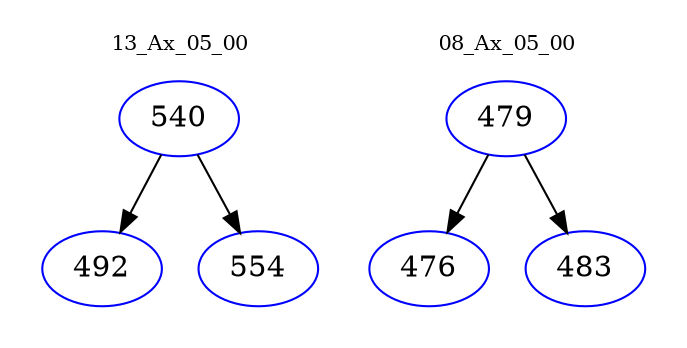 digraph{
subgraph cluster_0 {
color = white
label = "13_Ax_05_00";
fontsize=10;
T0_540 [label="540", color="blue"]
T0_540 -> T0_492 [color="black"]
T0_492 [label="492", color="blue"]
T0_540 -> T0_554 [color="black"]
T0_554 [label="554", color="blue"]
}
subgraph cluster_1 {
color = white
label = "08_Ax_05_00";
fontsize=10;
T1_479 [label="479", color="blue"]
T1_479 -> T1_476 [color="black"]
T1_476 [label="476", color="blue"]
T1_479 -> T1_483 [color="black"]
T1_483 [label="483", color="blue"]
}
}
